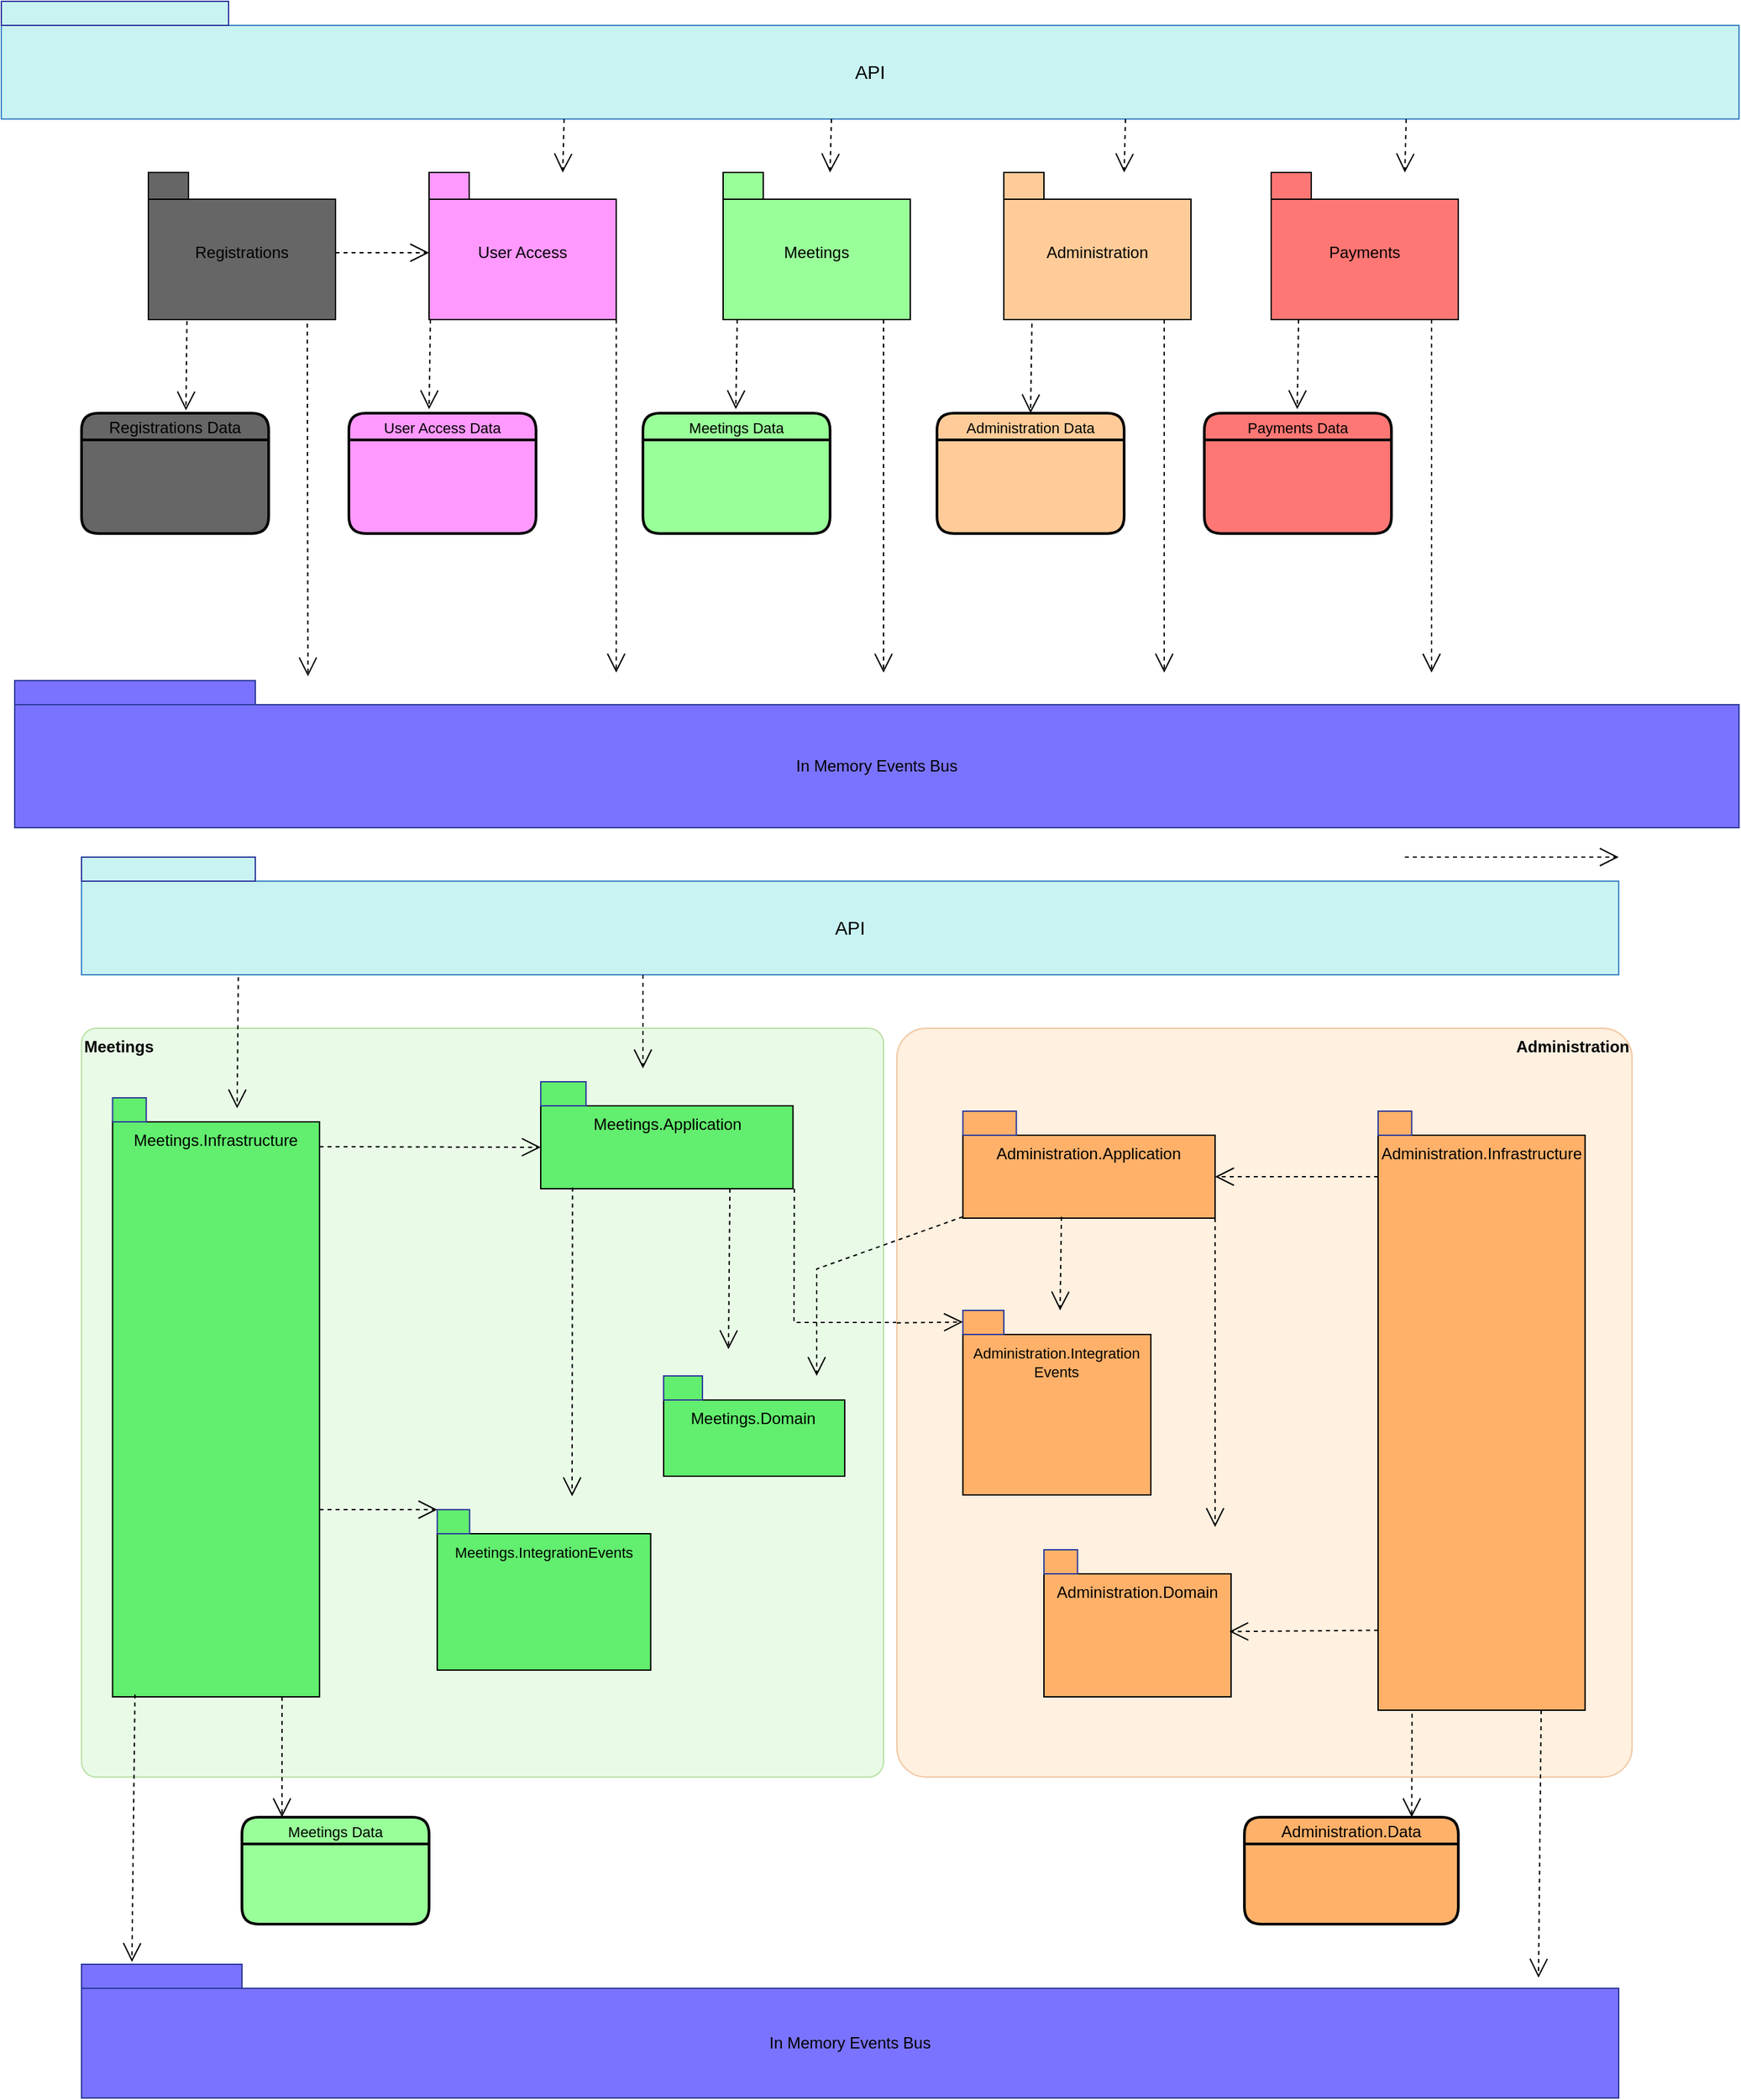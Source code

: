 <mxfile version="28.2.3">
  <diagram name="Trang-1" id="1j9SmmENvWLVRRzYS0KP">
    <mxGraphModel grid="1" page="1" gridSize="10" guides="1" tooltips="1" connect="1" arrows="1" fold="1" pageScale="1" pageWidth="850" pageHeight="1100" math="0" shadow="0">
      <root>
        <mxCell id="0" />
        <mxCell id="1" parent="0" />
        <mxCell id="nImPD_MChYA0psAk5aUU-1" value="&lt;b&gt;Meetings&lt;/b&gt;" style="rounded=1;whiteSpace=wrap;html=1;fillColor=#e9fbe7;strokeColor=#B9E0A5;fontSize=12;align=left;verticalAlign=top;arcSize=2;" vertex="1" parent="1">
          <mxGeometry x="270" y="918" width="600" height="560" as="geometry" />
        </mxCell>
        <mxCell id="nImPD_MChYA0psAk5aUU-2" value="Meetings.Infrastructure" style="rounded=1;whiteSpace=wrap;html=1;fillColor=#62ee6e;strokeColor=#000000;fontSize=12;align=center;verticalAlign=top;arcSize=0;" vertex="1" parent="nImPD_MChYA0psAk5aUU-1">
          <mxGeometry x="23.226" y="70" width="154.839" height="430" as="geometry" />
        </mxCell>
        <mxCell id="nImPD_MChYA0psAk5aUU-3" value="" style="rounded=0;whiteSpace=wrap;html=1;fillColor=#62EE6E;strokeColor=#2d3a9b;" vertex="1" parent="nImPD_MChYA0psAk5aUU-1">
          <mxGeometry x="23.226" y="52" width="25.161" height="18" as="geometry" />
        </mxCell>
        <mxCell id="nImPD_MChYA0psAk5aUU-4" value="Meetings.Application" style="rounded=1;whiteSpace=wrap;html=1;fillColor=#62ee6e;strokeColor=#000000;fontSize=12;align=center;verticalAlign=top;arcSize=0;" vertex="1" parent="nImPD_MChYA0psAk5aUU-1">
          <mxGeometry x="343.548" y="58" width="188.71" height="62" as="geometry" />
        </mxCell>
        <mxCell id="nImPD_MChYA0psAk5aUU-5" value="" style="rounded=0;whiteSpace=wrap;html=1;fillColor=#62EE6E;strokeColor=#2d3a9b;" vertex="1" parent="nImPD_MChYA0psAk5aUU-1">
          <mxGeometry x="343.548" y="40" width="33.871" height="18" as="geometry" />
        </mxCell>
        <mxCell id="nImPD_MChYA0psAk5aUU-6" value="Meetings.Domain" style="rounded=1;whiteSpace=wrap;html=1;fillColor=#62ee6e;strokeColor=#000000;fontSize=12;align=center;verticalAlign=top;arcSize=0;" vertex="1" parent="nImPD_MChYA0psAk5aUU-1">
          <mxGeometry x="435.484" y="278" width="135.484" height="57" as="geometry" />
        </mxCell>
        <mxCell id="nImPD_MChYA0psAk5aUU-7" value="" style="rounded=0;whiteSpace=wrap;html=1;fillColor=#62EE6E;strokeColor=#2d3a9b;" vertex="1" parent="nImPD_MChYA0psAk5aUU-1">
          <mxGeometry x="435.484" y="260" width="29.032" height="18" as="geometry" />
        </mxCell>
        <mxCell id="nImPD_MChYA0psAk5aUU-8" value="&lt;span style=&quot;font-size: 11px;&quot;&gt;Meetings.IntegrationEvents&lt;/span&gt;" style="rounded=1;whiteSpace=wrap;html=1;fillColor=#62ee6e;strokeColor=#000000;fontSize=12;align=center;verticalAlign=top;arcSize=0;" vertex="1" parent="nImPD_MChYA0psAk5aUU-1">
          <mxGeometry x="266.129" y="378" width="159.677" height="102" as="geometry" />
        </mxCell>
        <mxCell id="nImPD_MChYA0psAk5aUU-9" value="" style="rounded=0;whiteSpace=wrap;html=1;fillColor=#62EE6E;strokeColor=#2d3a9b;" vertex="1" parent="nImPD_MChYA0psAk5aUU-1">
          <mxGeometry x="266.129" y="360" width="24.194" height="18" as="geometry" />
        </mxCell>
        <mxCell id="nImPD_MChYA0psAk5aUU-10" value="" style="endArrow=open;endSize=12;dashed=1;html=1;rounded=0;exitX=0.104;exitY=1.034;exitDx=0;exitDy=0;exitPerimeter=0;entryX=0.214;entryY=0;entryDx=0;entryDy=0;entryPerimeter=0;" edge="1" parent="nImPD_MChYA0psAk5aUU-1" target="nImPD_MChYA0psAk5aUU-66">
          <mxGeometry width="160" relative="1" as="geometry">
            <mxPoint x="150" y="500" as="sourcePoint" />
            <mxPoint x="150" y="570" as="targetPoint" />
          </mxGeometry>
        </mxCell>
        <mxCell id="nImPD_MChYA0psAk5aUU-11" value="" style="endArrow=open;endSize=12;dashed=1;html=1;rounded=0;entryX=0;entryY=0;entryDx=0;entryDy=0;" edge="1" parent="nImPD_MChYA0psAk5aUU-1" target="nImPD_MChYA0psAk5aUU-9">
          <mxGeometry width="160" relative="1" as="geometry">
            <mxPoint x="178.06" y="360" as="sourcePoint" />
            <mxPoint x="338.06" y="360" as="targetPoint" />
          </mxGeometry>
        </mxCell>
        <mxCell id="nImPD_MChYA0psAk5aUU-12" value="" style="endArrow=open;endSize=12;dashed=1;html=1;rounded=0;exitX=0.126;exitY=0.986;exitDx=0;exitDy=0;exitPerimeter=0;" edge="1" parent="nImPD_MChYA0psAk5aUU-1" source="nImPD_MChYA0psAk5aUU-4">
          <mxGeometry width="160" relative="1" as="geometry">
            <mxPoint x="350" y="180" as="sourcePoint" />
            <mxPoint x="367" y="350" as="targetPoint" />
          </mxGeometry>
        </mxCell>
        <mxCell id="nImPD_MChYA0psAk5aUU-13" value="" style="endArrow=open;endSize=12;dashed=1;html=1;rounded=0;exitX=0.75;exitY=1;exitDx=0;exitDy=0;" edge="1" parent="nImPD_MChYA0psAk5aUU-1" source="nImPD_MChYA0psAk5aUU-4">
          <mxGeometry width="160" relative="1" as="geometry">
            <mxPoint x="490" y="180" as="sourcePoint" />
            <mxPoint x="484" y="240" as="targetPoint" />
          </mxGeometry>
        </mxCell>
        <mxCell id="nImPD_MChYA0psAk5aUU-14" value="" style="endArrow=open;endSize=12;dashed=1;html=1;rounded=0;entryX=0;entryY=0.5;entryDx=0;entryDy=0;" edge="1" parent="nImPD_MChYA0psAk5aUU-1" target="nImPD_MChYA0psAk5aUU-4">
          <mxGeometry width="160" relative="1" as="geometry">
            <mxPoint x="178.06" y="88.57" as="sourcePoint" />
            <mxPoint x="338.06" y="88.57" as="targetPoint" />
          </mxGeometry>
        </mxCell>
        <mxCell id="nImPD_MChYA0psAk5aUU-15" value="" style="endArrow=open;endSize=12;dashed=1;html=1;rounded=0;exitX=0.75;exitY=1;exitDx=0;exitDy=0;entryX=0;entryY=0.5;entryDx=0;entryDy=0;" edge="1" parent="nImPD_MChYA0psAk5aUU-1" target="nImPD_MChYA0psAk5aUU-23">
          <mxGeometry width="160" relative="1" as="geometry">
            <mxPoint x="533.26" y="120" as="sourcePoint" />
            <mxPoint x="532.26" y="240" as="targetPoint" />
            <Array as="points">
              <mxPoint x="533" y="220" />
            </Array>
          </mxGeometry>
        </mxCell>
        <mxCell id="nImPD_MChYA0psAk5aUU-16" value="&lt;b&gt;Administration&lt;/b&gt;" style="rounded=1;whiteSpace=wrap;html=1;fillColor=#fff0e0;strokeColor=#f1c8a2;fontSize=12;align=right;verticalAlign=top;arcSize=4;" vertex="1" parent="1">
          <mxGeometry x="880" y="918" width="550" height="560" as="geometry" />
        </mxCell>
        <mxCell id="nImPD_MChYA0psAk5aUU-17" value="" style="edgeStyle=orthogonalEdgeStyle;rounded=0;dashed=1;endArrow=block;dashPattern=3 3;strokeColor=#c9772a;" edge="1" parent="nImPD_MChYA0psAk5aUU-16">
          <mxGeometry relative="1" as="geometry">
            <mxPoint x="134.1" y="240" as="sourcePoint" />
          </mxGeometry>
        </mxCell>
        <mxCell id="nImPD_MChYA0psAk5aUU-18" value="Administration.Infrastructure" style="rounded=1;whiteSpace=wrap;html=1;fillColor=#FFB16A;strokeColor=#000000;fontSize=12;align=center;verticalAlign=top;arcSize=0;" vertex="1" parent="nImPD_MChYA0psAk5aUU-16">
          <mxGeometry x="360" y="80" width="154.839" height="430" as="geometry" />
        </mxCell>
        <mxCell id="nImPD_MChYA0psAk5aUU-19" value="" style="rounded=0;whiteSpace=wrap;html=1;fillColor=#FFB16A;strokeColor=#2d3a9b;" vertex="1" parent="nImPD_MChYA0psAk5aUU-16">
          <mxGeometry x="360" y="62" width="25.161" height="18" as="geometry" />
        </mxCell>
        <mxCell id="nImPD_MChYA0psAk5aUU-20" value="Administration.Application" style="rounded=1;whiteSpace=wrap;html=1;fillColor=#FFB16A;strokeColor=#000000;fontSize=12;align=center;verticalAlign=top;arcSize=0;" vertex="1" parent="nImPD_MChYA0psAk5aUU-16">
          <mxGeometry x="49.35" y="80" width="188.71" height="62" as="geometry" />
        </mxCell>
        <mxCell id="nImPD_MChYA0psAk5aUU-21" value="" style="rounded=0;whiteSpace=wrap;html=1;fillColor=#FFB16A;strokeColor=#2d3a9b;" vertex="1" parent="nImPD_MChYA0psAk5aUU-16">
          <mxGeometry x="49.35" y="62" width="40" height="18" as="geometry" />
        </mxCell>
        <mxCell id="nImPD_MChYA0psAk5aUU-22" value="&lt;span style=&quot;font-size: 11px;&quot;&gt;Administration.Integration&lt;/span&gt;&lt;div&gt;&lt;span style=&quot;font-size: 11px;&quot;&gt;Events&lt;/span&gt;&lt;/div&gt;" style="rounded=1;whiteSpace=wrap;html=1;fillColor=#FFB16A;strokeColor=#000000;fontSize=12;align=center;verticalAlign=top;arcSize=0;" vertex="1" parent="nImPD_MChYA0psAk5aUU-16">
          <mxGeometry x="49.35" y="229" width="140.65" height="120" as="geometry" />
        </mxCell>
        <mxCell id="nImPD_MChYA0psAk5aUU-23" value="" style="rounded=0;whiteSpace=wrap;html=1;fillColor=#FFB16A;strokeColor=#2d3a9b;" vertex="1" parent="nImPD_MChYA0psAk5aUU-16">
          <mxGeometry x="49.35" y="211" width="30.65" height="18" as="geometry" />
        </mxCell>
        <mxCell id="nImPD_MChYA0psAk5aUU-24" value="Administration.Domain" style="rounded=1;whiteSpace=wrap;html=1;fillColor=#FFB16A;strokeColor=#000000;fontSize=12;align=center;verticalAlign=top;arcSize=0;" vertex="1" parent="nImPD_MChYA0psAk5aUU-16">
          <mxGeometry x="110" y="408" width="140" height="92" as="geometry" />
        </mxCell>
        <mxCell id="nImPD_MChYA0psAk5aUU-25" value="" style="rounded=0;whiteSpace=wrap;html=1;fillColor=#FFB16A;strokeColor=#2d3a9b;" vertex="1" parent="nImPD_MChYA0psAk5aUU-16">
          <mxGeometry x="110" y="390" width="25.161" height="18" as="geometry" />
        </mxCell>
        <mxCell id="nImPD_MChYA0psAk5aUU-26" value="" style="endArrow=open;endSize=12;dashed=1;html=1;rounded=0;" edge="1" parent="nImPD_MChYA0psAk5aUU-16" target="nImPD_MChYA0psAk5aUU-20">
          <mxGeometry width="160" relative="1" as="geometry">
            <mxPoint x="360" y="111" as="sourcePoint" />
            <mxPoint x="445.94" y="110.43" as="targetPoint" />
          </mxGeometry>
        </mxCell>
        <mxCell id="nImPD_MChYA0psAk5aUU-27" value="" style="endArrow=open;endSize=12;dashed=1;html=1;rounded=0;exitX=0.126;exitY=0.986;exitDx=0;exitDy=0;exitPerimeter=0;" edge="1" parent="nImPD_MChYA0psAk5aUU-16">
          <mxGeometry width="160" relative="1" as="geometry">
            <mxPoint x="238.06" y="142" as="sourcePoint" />
            <mxPoint x="238.06" y="373" as="targetPoint" />
          </mxGeometry>
        </mxCell>
        <mxCell id="nImPD_MChYA0psAk5aUU-28" value="" style="endArrow=open;endSize=12;dashed=1;html=1;rounded=0;exitX=0.75;exitY=1;exitDx=0;exitDy=0;" edge="1" parent="nImPD_MChYA0psAk5aUU-16">
          <mxGeometry width="160" relative="1" as="geometry">
            <mxPoint x="123.08" y="141" as="sourcePoint" />
            <mxPoint x="122.08" y="211" as="targetPoint" />
          </mxGeometry>
        </mxCell>
        <mxCell id="nImPD_MChYA0psAk5aUU-29" value="" style="endArrow=open;endSize=12;dashed=1;html=1;rounded=0;entryX=0.991;entryY=0.469;entryDx=0;entryDy=0;entryPerimeter=0;exitX=0;exitY=0.861;exitDx=0;exitDy=0;exitPerimeter=0;" edge="1" parent="nImPD_MChYA0psAk5aUU-16" source="nImPD_MChYA0psAk5aUU-18" target="nImPD_MChYA0psAk5aUU-24">
          <mxGeometry width="160" relative="1" as="geometry">
            <mxPoint x="360" y="448" as="sourcePoint" />
            <mxPoint x="260" y="450" as="targetPoint" />
          </mxGeometry>
        </mxCell>
        <mxCell id="nImPD_MChYA0psAk5aUU-30" value="" style="endArrow=open;endSize=12;dashed=1;html=1;rounded=0;exitX=0.164;exitY=1.006;exitDx=0;exitDy=0;exitPerimeter=0;entryX=0.214;entryY=0;entryDx=0;entryDy=0;entryPerimeter=0;" edge="1" parent="nImPD_MChYA0psAk5aUU-16" source="nImPD_MChYA0psAk5aUU-18">
          <mxGeometry width="160" relative="1" as="geometry">
            <mxPoint x="385.16" y="500" as="sourcePoint" />
            <mxPoint x="385.16" y="590" as="targetPoint" />
          </mxGeometry>
        </mxCell>
        <mxCell id="nImPD_MChYA0psAk5aUU-31" value="" style="endArrow=open;endSize=12;dashed=1;html=1;rounded=0;exitX=0.108;exitY=0.996;exitDx=0;exitDy=0;exitPerimeter=0;entryX=0.314;entryY=-0.096;entryDx=0;entryDy=0;entryPerimeter=0;" edge="1" parent="nImPD_MChYA0psAk5aUU-16">
          <mxGeometry width="160" relative="1" as="geometry">
            <mxPoint x="482" y="510" as="sourcePoint" />
            <mxPoint x="480" y="710" as="targetPoint" />
          </mxGeometry>
        </mxCell>
        <mxCell id="nImPD_MChYA0psAk5aUU-32" value="" style="endArrow=open;endSize=12;dashed=1;html=1;rounded=0;exitX=0.75;exitY=1;exitDx=0;exitDy=0;" edge="1" parent="nImPD_MChYA0psAk5aUU-16">
          <mxGeometry width="160" relative="1" as="geometry">
            <mxPoint x="49.35" y="141" as="sourcePoint" />
            <mxPoint x="-60" y="260" as="targetPoint" />
            <Array as="points">
              <mxPoint x="-60" y="180" />
            </Array>
          </mxGeometry>
        </mxCell>
        <mxCell id="nImPD_MChYA0psAk5aUU-33" value="" style="endArrow=open;endSize=12;dashed=1;html=1;rounded=0;exitX=0;exitY=0.394;exitDx=0;exitDy=0;exitPerimeter=0;entryX=0;entryY=0.5;entryDx=0;entryDy=0;" edge="1" parent="nImPD_MChYA0psAk5aUU-16">
          <mxGeometry width="160" relative="1" as="geometry">
            <mxPoint x="-1.137e-13" y="220.32" as="sourcePoint" />
            <mxPoint x="49.35" y="219.68" as="targetPoint" />
          </mxGeometry>
        </mxCell>
        <mxCell id="nImPD_MChYA0psAk5aUU-34" value="API" style="rounded=0;whiteSpace=wrap;html=1;fillColor=#c9f2f2;strokeColor=#3d85c6;fontSize=14;align=center;" vertex="1" parent="1">
          <mxGeometry x="210" y="168" width="1300" height="70" as="geometry" />
        </mxCell>
        <mxCell id="nImPD_MChYA0psAk5aUU-35" value="&lt;font style=&quot;color: rgb(0, 0, 0);&quot;&gt;In Memory Events Bus&lt;/font&gt;" style="rounded=1;whiteSpace=wrap;html=1;fillColor=#7a73ff;strokeColor=#2d3a9b;fontSize=12;fontColor=#ffffff;align=center;verticalAlign=middle;arcSize=0;" vertex="1" parent="1">
          <mxGeometry x="220" y="676" width="1290" height="92" as="geometry" />
        </mxCell>
        <mxCell id="nImPD_MChYA0psAk5aUU-36" value="" style="rounded=0;whiteSpace=wrap;html=1;fillColor=#7A73FF;strokeColor=#2d3a9b;" vertex="1" parent="1">
          <mxGeometry x="220" y="658" width="180" height="18" as="geometry" />
        </mxCell>
        <mxCell id="nImPD_MChYA0psAk5aUU-37" value="" style="rounded=0;whiteSpace=wrap;html=1;fillColor=#C9F2F2;strokeColor=#2d3a9b;" vertex="1" parent="1">
          <mxGeometry x="210" y="150" width="170" height="18" as="geometry" />
        </mxCell>
        <mxCell id="nImPD_MChYA0psAk5aUU-38" value="API" style="rounded=0;whiteSpace=wrap;html=1;fillColor=#c9f2f2;strokeColor=#3d85c6;fontSize=14;align=center;" vertex="1" parent="1">
          <mxGeometry x="270" y="808" width="1150" height="70" as="geometry" />
        </mxCell>
        <mxCell id="nImPD_MChYA0psAk5aUU-39" value="" style="rounded=0;whiteSpace=wrap;html=1;fillColor=#C9F2F2;strokeColor=#2d3a9b;" vertex="1" parent="1">
          <mxGeometry x="270" y="790" width="130" height="18" as="geometry" />
        </mxCell>
        <mxCell id="nImPD_MChYA0psAk5aUU-40" value="&lt;span style=&quot;font-weight: 400;&quot;&gt;&lt;font style=&quot;color: rgb(0, 0, 0);&quot;&gt;Registrations&lt;/font&gt;&lt;/span&gt;" style="shape=folder;fontStyle=1;spacingTop=10;tabWidth=30;tabHeight=20;tabPosition=left;html=1;whiteSpace=wrap;fillColor=#666666;" vertex="1" parent="1">
          <mxGeometry x="320" y="278" width="140" height="110" as="geometry" />
        </mxCell>
        <mxCell id="nImPD_MChYA0psAk5aUU-41" value="&lt;span style=&quot;font-weight: 400;&quot;&gt;User Access&lt;/span&gt;" style="shape=folder;fontStyle=1;spacingTop=10;tabWidth=30;tabHeight=20;tabPosition=left;html=1;whiteSpace=wrap;fillColor=#FF99FF;" vertex="1" parent="1">
          <mxGeometry x="530" y="278" width="140" height="110" as="geometry" />
        </mxCell>
        <mxCell id="nImPD_MChYA0psAk5aUU-42" value="&lt;span style=&quot;font-weight: 400;&quot;&gt;Meetings&lt;/span&gt;" style="shape=folder;fontStyle=1;spacingTop=10;tabWidth=30;tabHeight=20;tabPosition=left;html=1;whiteSpace=wrap;fillColor=#99FF99;" vertex="1" parent="1">
          <mxGeometry x="750" y="278" width="140" height="110" as="geometry" />
        </mxCell>
        <mxCell id="nImPD_MChYA0psAk5aUU-43" value="&lt;span style=&quot;font-weight: 400;&quot;&gt;Administration&lt;/span&gt;" style="shape=folder;fontStyle=1;spacingTop=10;tabWidth=30;tabHeight=20;tabPosition=left;html=1;whiteSpace=wrap;fillColor=#FFCC99;" vertex="1" parent="1">
          <mxGeometry x="960" y="278" width="140" height="110" as="geometry" />
        </mxCell>
        <mxCell id="nImPD_MChYA0psAk5aUU-44" value="&lt;span style=&quot;font-weight: 400;&quot;&gt;Payments&lt;/span&gt;" style="shape=folder;fontStyle=1;spacingTop=10;tabWidth=30;tabHeight=20;tabPosition=left;html=1;whiteSpace=wrap;fillColor=#FF7774;" vertex="1" parent="1">
          <mxGeometry x="1160" y="278" width="140" height="110" as="geometry" />
        </mxCell>
        <mxCell id="nImPD_MChYA0psAk5aUU-45" value="&lt;span style=&quot;font-size: 12px;&quot;&gt;Registrations Data&lt;/span&gt;" style="swimlane;childLayout=stackLayout;horizontal=1;startSize=20;horizontalStack=0;rounded=1;fontSize=14;fontStyle=0;strokeWidth=2;resizeParent=0;resizeLast=1;shadow=0;dashed=0;align=center;arcSize=21;whiteSpace=wrap;html=1;swimlaneLine=1;glass=0;fillColor=#666666;gradientColor=none;swimlaneFillColor=#666666;" vertex="1" parent="1">
          <mxGeometry x="270" y="458" width="140" height="90" as="geometry">
            <mxRectangle x="120" y="300" width="140" height="30" as="alternateBounds" />
          </mxGeometry>
        </mxCell>
        <mxCell id="nImPD_MChYA0psAk5aUU-46" value="&lt;span style=&quot;font-size: 11px;&quot;&gt;User Access Data&lt;/span&gt;" style="swimlane;childLayout=stackLayout;horizontal=1;startSize=20;horizontalStack=0;rounded=1;fontSize=14;fontStyle=0;strokeWidth=2;resizeParent=0;resizeLast=1;shadow=0;dashed=0;align=center;arcSize=21;whiteSpace=wrap;html=1;swimlaneLine=1;glass=0;fillColor=#FF99FF;gradientColor=none;swimlaneFillColor=#FF99FF;" vertex="1" parent="1">
          <mxGeometry x="470" y="458" width="140" height="90" as="geometry">
            <mxRectangle x="120" y="300" width="140" height="30" as="alternateBounds" />
          </mxGeometry>
        </mxCell>
        <mxCell id="nImPD_MChYA0psAk5aUU-47" value="&lt;span style=&quot;font-size: 11px;&quot;&gt;Meetings Data&lt;/span&gt;" style="swimlane;childLayout=stackLayout;horizontal=1;startSize=20;horizontalStack=0;rounded=1;fontSize=14;fontStyle=0;strokeWidth=2;resizeParent=0;resizeLast=1;shadow=0;dashed=0;align=center;arcSize=21;whiteSpace=wrap;html=1;swimlaneLine=1;glass=0;fillColor=#99FF99;gradientColor=none;swimlaneFillColor=#99FF99;" vertex="1" parent="1">
          <mxGeometry x="690" y="458" width="140" height="90" as="geometry">
            <mxRectangle x="120" y="300" width="140" height="30" as="alternateBounds" />
          </mxGeometry>
        </mxCell>
        <mxCell id="nImPD_MChYA0psAk5aUU-48" value="&lt;span style=&quot;font-size: 11px;&quot;&gt;Administration Data&lt;/span&gt;" style="swimlane;childLayout=stackLayout;horizontal=1;startSize=20;horizontalStack=0;rounded=1;fontSize=14;fontStyle=0;strokeWidth=2;resizeParent=0;resizeLast=1;shadow=0;dashed=0;align=center;arcSize=21;whiteSpace=wrap;html=1;swimlaneLine=1;glass=0;fillColor=#FFCC99;gradientColor=none;swimlaneFillColor=#FFCC99;" vertex="1" parent="1">
          <mxGeometry x="910" y="458" width="140" height="90" as="geometry">
            <mxRectangle x="120" y="300" width="140" height="30" as="alternateBounds" />
          </mxGeometry>
        </mxCell>
        <mxCell id="nImPD_MChYA0psAk5aUU-49" value="&lt;span style=&quot;font-size: 11px;&quot;&gt;Payments Data&lt;/span&gt;" style="swimlane;childLayout=stackLayout;horizontal=1;startSize=20;horizontalStack=0;rounded=1;fontSize=14;fontStyle=0;strokeWidth=2;resizeParent=0;resizeLast=1;shadow=0;dashed=0;align=center;arcSize=21;whiteSpace=wrap;html=1;swimlaneLine=1;glass=0;fillColor=#FF7774;gradientColor=none;swimlaneFillColor=#FF7774;" vertex="1" parent="1">
          <mxGeometry x="1110" y="458" width="140" height="90" as="geometry">
            <mxRectangle x="120" y="300" width="140" height="30" as="alternateBounds" />
          </mxGeometry>
        </mxCell>
        <mxCell id="nImPD_MChYA0psAk5aUU-50" value="" style="endArrow=open;endSize=12;dashed=1;html=1;rounded=0;" edge="1" parent="1">
          <mxGeometry width="160" relative="1" as="geometry">
            <mxPoint x="1260" y="790" as="sourcePoint" />
            <mxPoint x="1420" y="790" as="targetPoint" />
          </mxGeometry>
        </mxCell>
        <mxCell id="nImPD_MChYA0psAk5aUU-51" value="" style="endArrow=open;endSize=12;dashed=1;html=1;rounded=0;" edge="1" parent="1">
          <mxGeometry width="160" relative="1" as="geometry">
            <mxPoint x="460" y="338" as="sourcePoint" />
            <mxPoint x="530" y="338" as="targetPoint" />
          </mxGeometry>
        </mxCell>
        <mxCell id="nImPD_MChYA0psAk5aUU-52" value="" style="endArrow=open;endSize=12;dashed=1;html=1;rounded=0;exitX=0.206;exitY=1.01;exitDx=0;exitDy=0;exitPerimeter=0;entryX=0.558;entryY=-0.023;entryDx=0;entryDy=0;entryPerimeter=0;" edge="1" parent="1" source="nImPD_MChYA0psAk5aUU-40" target="nImPD_MChYA0psAk5aUU-45">
          <mxGeometry width="160" relative="1" as="geometry">
            <mxPoint x="340" y="398" as="sourcePoint" />
            <mxPoint x="500" y="398" as="targetPoint" />
          </mxGeometry>
        </mxCell>
        <mxCell id="nImPD_MChYA0psAk5aUU-53" value="" style="endArrow=open;endSize=12;dashed=1;html=1;rounded=0;exitX=0.849;exitY=1.027;exitDx=0;exitDy=0;exitPerimeter=0;entryX=0.941;entryY=-0.178;entryDx=0;entryDy=0;entryPerimeter=0;" edge="1" parent="1" source="nImPD_MChYA0psAk5aUU-40">
          <mxGeometry width="160" relative="1" as="geometry">
            <mxPoint x="480" y="588" as="sourcePoint" />
            <mxPoint x="439.38" y="654.796" as="targetPoint" />
          </mxGeometry>
        </mxCell>
        <mxCell id="nImPD_MChYA0psAk5aUU-54" value="" style="endArrow=open;endSize=12;dashed=1;html=1;rounded=0;exitX=0.849;exitY=1.027;exitDx=0;exitDy=0;exitPerimeter=0;entryX=0.941;entryY=-0.178;entryDx=0;entryDy=0;entryPerimeter=0;" edge="1" parent="1">
          <mxGeometry width="160" relative="1" as="geometry">
            <mxPoint x="670" y="388" as="sourcePoint" />
            <mxPoint x="670" y="652" as="targetPoint" />
          </mxGeometry>
        </mxCell>
        <mxCell id="nImPD_MChYA0psAk5aUU-55" value="" style="endArrow=open;endSize=12;dashed=1;html=1;rounded=0;exitX=0.849;exitY=1.027;exitDx=0;exitDy=0;exitPerimeter=0;entryX=0.941;entryY=-0.178;entryDx=0;entryDy=0;entryPerimeter=0;" edge="1" parent="1">
          <mxGeometry width="160" relative="1" as="geometry">
            <mxPoint x="870" y="388" as="sourcePoint" />
            <mxPoint x="870" y="652" as="targetPoint" />
          </mxGeometry>
        </mxCell>
        <mxCell id="nImPD_MChYA0psAk5aUU-56" value="" style="endArrow=open;endSize=12;dashed=1;html=1;rounded=0;exitX=0.849;exitY=1.027;exitDx=0;exitDy=0;exitPerimeter=0;entryX=0.941;entryY=-0.178;entryDx=0;entryDy=0;entryPerimeter=0;" edge="1" parent="1">
          <mxGeometry width="160" relative="1" as="geometry">
            <mxPoint x="1080" y="388" as="sourcePoint" />
            <mxPoint x="1080" y="652" as="targetPoint" />
          </mxGeometry>
        </mxCell>
        <mxCell id="nImPD_MChYA0psAk5aUU-57" value="" style="endArrow=open;endSize=12;dashed=1;html=1;rounded=0;exitX=0.849;exitY=1.027;exitDx=0;exitDy=0;exitPerimeter=0;entryX=0.941;entryY=-0.178;entryDx=0;entryDy=0;entryPerimeter=0;" edge="1" parent="1">
          <mxGeometry width="160" relative="1" as="geometry">
            <mxPoint x="1280" y="388" as="sourcePoint" />
            <mxPoint x="1280" y="652" as="targetPoint" />
          </mxGeometry>
        </mxCell>
        <mxCell id="nImPD_MChYA0psAk5aUU-58" value="" style="endArrow=open;endSize=12;dashed=1;html=1;rounded=0;exitX=0.206;exitY=1.01;exitDx=0;exitDy=0;exitPerimeter=0;entryX=0.558;entryY=-0.023;entryDx=0;entryDy=0;entryPerimeter=0;" edge="1" parent="1">
          <mxGeometry width="160" relative="1" as="geometry">
            <mxPoint x="531" y="388" as="sourcePoint" />
            <mxPoint x="530" y="455" as="targetPoint" />
          </mxGeometry>
        </mxCell>
        <mxCell id="nImPD_MChYA0psAk5aUU-59" value="" style="endArrow=open;endSize=12;dashed=1;html=1;rounded=0;exitX=0.206;exitY=1.01;exitDx=0;exitDy=0;exitPerimeter=0;entryX=0.558;entryY=-0.023;entryDx=0;entryDy=0;entryPerimeter=0;" edge="1" parent="1">
          <mxGeometry width="160" relative="1" as="geometry">
            <mxPoint x="760.5" y="388" as="sourcePoint" />
            <mxPoint x="759.5" y="455" as="targetPoint" />
          </mxGeometry>
        </mxCell>
        <mxCell id="nImPD_MChYA0psAk5aUU-60" value="" style="endArrow=open;endSize=12;dashed=1;html=1;rounded=0;exitX=0.206;exitY=1.01;exitDx=0;exitDy=0;exitPerimeter=0;entryX=0.558;entryY=-0.023;entryDx=0;entryDy=0;entryPerimeter=0;" edge="1" parent="1">
          <mxGeometry width="160" relative="1" as="geometry">
            <mxPoint x="981" y="391" as="sourcePoint" />
            <mxPoint x="980" y="458" as="targetPoint" />
          </mxGeometry>
        </mxCell>
        <mxCell id="nImPD_MChYA0psAk5aUU-61" value="" style="endArrow=open;endSize=12;dashed=1;html=1;rounded=0;exitX=0.206;exitY=1.01;exitDx=0;exitDy=0;exitPerimeter=0;entryX=0.558;entryY=-0.023;entryDx=0;entryDy=0;entryPerimeter=0;" edge="1" parent="1">
          <mxGeometry width="160" relative="1" as="geometry">
            <mxPoint x="1180.5" y="388" as="sourcePoint" />
            <mxPoint x="1179.5" y="455" as="targetPoint" />
          </mxGeometry>
        </mxCell>
        <mxCell id="nImPD_MChYA0psAk5aUU-62" value="" style="endArrow=open;endSize=12;dashed=1;html=1;rounded=0;exitX=0.206;exitY=1.01;exitDx=0;exitDy=0;exitPerimeter=0;" edge="1" parent="1">
          <mxGeometry width="160" relative="1" as="geometry">
            <mxPoint x="631" y="238" as="sourcePoint" />
            <mxPoint x="630" y="278" as="targetPoint" />
          </mxGeometry>
        </mxCell>
        <mxCell id="nImPD_MChYA0psAk5aUU-63" value="" style="endArrow=open;endSize=12;dashed=1;html=1;rounded=0;exitX=0.206;exitY=1.01;exitDx=0;exitDy=0;exitPerimeter=0;" edge="1" parent="1">
          <mxGeometry width="160" relative="1" as="geometry">
            <mxPoint x="831" y="238" as="sourcePoint" />
            <mxPoint x="830" y="278" as="targetPoint" />
          </mxGeometry>
        </mxCell>
        <mxCell id="nImPD_MChYA0psAk5aUU-64" value="" style="endArrow=open;endSize=12;dashed=1;html=1;rounded=0;exitX=0.206;exitY=1.01;exitDx=0;exitDy=0;exitPerimeter=0;" edge="1" parent="1">
          <mxGeometry width="160" relative="1" as="geometry">
            <mxPoint x="1051" y="238" as="sourcePoint" />
            <mxPoint x="1050" y="278" as="targetPoint" />
          </mxGeometry>
        </mxCell>
        <mxCell id="nImPD_MChYA0psAk5aUU-65" value="" style="endArrow=open;endSize=12;dashed=1;html=1;rounded=0;exitX=0.206;exitY=1.01;exitDx=0;exitDy=0;exitPerimeter=0;" edge="1" parent="1">
          <mxGeometry width="160" relative="1" as="geometry">
            <mxPoint x="1261" y="238" as="sourcePoint" />
            <mxPoint x="1260" y="278" as="targetPoint" />
          </mxGeometry>
        </mxCell>
        <mxCell id="nImPD_MChYA0psAk5aUU-66" value="&lt;span style=&quot;font-size: 11px;&quot;&gt;Meetings Data&lt;/span&gt;" style="swimlane;childLayout=stackLayout;horizontal=1;startSize=20;horizontalStack=0;rounded=1;fontSize=14;fontStyle=0;strokeWidth=2;resizeParent=0;resizeLast=1;shadow=0;dashed=0;align=center;arcSize=21;whiteSpace=wrap;html=1;swimlaneLine=1;glass=0;fillColor=#99FF99;gradientColor=none;swimlaneFillColor=#99FF99;" vertex="1" parent="1">
          <mxGeometry x="390" y="1508" width="140" height="80" as="geometry">
            <mxRectangle x="120" y="300" width="140" height="30" as="alternateBounds" />
          </mxGeometry>
        </mxCell>
        <mxCell id="nImPD_MChYA0psAk5aUU-67" value="" style="endArrow=open;endSize=12;dashed=1;html=1;rounded=0;entryX=0.194;entryY=0.107;entryDx=0;entryDy=0;entryPerimeter=0;exitX=0.102;exitY=1.025;exitDx=0;exitDy=0;exitPerimeter=0;" edge="1" parent="1" source="nImPD_MChYA0psAk5aUU-38" target="nImPD_MChYA0psAk5aUU-1">
          <mxGeometry width="160" relative="1" as="geometry">
            <mxPoint x="390" y="898" as="sourcePoint" />
            <mxPoint x="520" y="958" as="targetPoint" />
          </mxGeometry>
        </mxCell>
        <mxCell id="nImPD_MChYA0psAk5aUU-68" value="" style="endArrow=open;endSize=12;dashed=1;html=1;rounded=0;exitX=0.104;exitY=1.034;exitDx=0;exitDy=0;exitPerimeter=0;" edge="1" parent="1">
          <mxGeometry width="160" relative="1" as="geometry">
            <mxPoint x="690" y="878" as="sourcePoint" />
            <mxPoint x="690" y="948" as="targetPoint" />
          </mxGeometry>
        </mxCell>
        <mxCell id="nImPD_MChYA0psAk5aUU-69" value="&lt;font style=&quot;color: rgb(0, 0, 0);&quot;&gt;In Memory Events Bus&lt;/font&gt;" style="rounded=1;whiteSpace=wrap;html=1;fillColor=#7a73ff;strokeColor=#2d3a9b;fontSize=12;fontColor=#ffffff;align=center;verticalAlign=middle;arcSize=0;" vertex="1" parent="1">
          <mxGeometry x="270" y="1636" width="1150" height="82" as="geometry" />
        </mxCell>
        <mxCell id="nImPD_MChYA0psAk5aUU-70" value="" style="rounded=0;whiteSpace=wrap;html=1;fillColor=#7A73FF;strokeColor=#2d3a9b;" vertex="1" parent="1">
          <mxGeometry x="270" y="1618" width="120" height="18" as="geometry" />
        </mxCell>
        <mxCell id="nImPD_MChYA0psAk5aUU-71" value="" style="endArrow=open;endSize=12;dashed=1;html=1;rounded=0;exitX=0.108;exitY=0.996;exitDx=0;exitDy=0;exitPerimeter=0;entryX=0.314;entryY=-0.096;entryDx=0;entryDy=0;entryPerimeter=0;" edge="1" parent="1" source="nImPD_MChYA0psAk5aUU-2" target="nImPD_MChYA0psAk5aUU-70">
          <mxGeometry width="160" relative="1" as="geometry">
            <mxPoint x="318.39" y="1418" as="sourcePoint" />
            <mxPoint x="310" y="1675" as="targetPoint" />
          </mxGeometry>
        </mxCell>
        <mxCell id="nImPD_MChYA0psAk5aUU-72" value="&lt;span style=&quot;font-size: 12px;&quot;&gt;Administration.Data&lt;/span&gt;" style="swimlane;childLayout=stackLayout;horizontal=1;startSize=20;horizontalStack=0;rounded=1;fontSize=14;fontStyle=0;strokeWidth=2;resizeParent=0;resizeLast=1;shadow=0;dashed=0;align=center;arcSize=21;whiteSpace=wrap;html=1;swimlaneLine=1;glass=0;fillColor=#FFB16A;gradientColor=none;swimlaneFillColor=#FFB16A;" vertex="1" parent="1">
          <mxGeometry x="1140" y="1508" width="160" height="80" as="geometry">
            <mxRectangle x="120" y="300" width="140" height="30" as="alternateBounds" />
          </mxGeometry>
        </mxCell>
      </root>
    </mxGraphModel>
  </diagram>
</mxfile>
